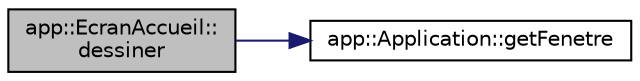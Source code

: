 digraph "app::EcranAccueil::dessiner"
{
  edge [fontname="Helvetica",fontsize="10",labelfontname="Helvetica",labelfontsize="10"];
  node [fontname="Helvetica",fontsize="10",shape=record];
  rankdir="LR";
  Node1 [label="app::EcranAccueil::\ldessiner",height=0.2,width=0.4,color="black", fillcolor="grey75", style="filled", fontcolor="black"];
  Node1 -> Node2 [color="midnightblue",fontsize="10",style="solid",fontname="Helvetica"];
  Node2 [label="app::Application::getFenetre",height=0.2,width=0.4,color="black", fillcolor="white", style="filled",URL="$classapp_1_1_application.html#abedd293ac058355e13abd02057c32aee",tooltip="renvois la fenetre sfml de l&#39;application "];
}
